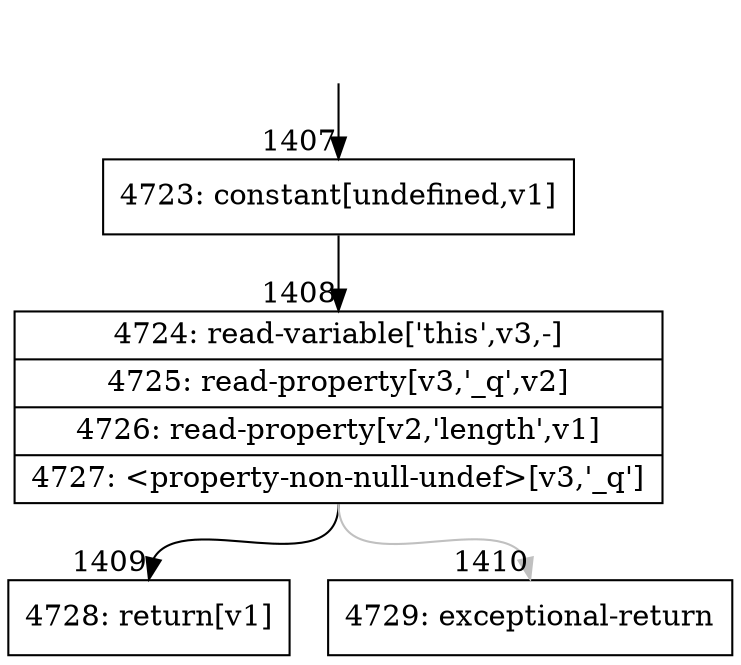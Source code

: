 digraph {
rankdir="TD"
BB_entry84[shape=none,label=""];
BB_entry84 -> BB1407 [tailport=s, headport=n, headlabel="    1407"]
BB1407 [shape=record label="{4723: constant[undefined,v1]}" ] 
BB1407 -> BB1408 [tailport=s, headport=n, headlabel="      1408"]
BB1408 [shape=record label="{4724: read-variable['this',v3,-]|4725: read-property[v3,'_q',v2]|4726: read-property[v2,'length',v1]|4727: \<property-non-null-undef\>[v3,'_q']}" ] 
BB1408 -> BB1409 [tailport=s, headport=n, headlabel="      1409"]
BB1408 -> BB1410 [tailport=s, headport=n, color=gray, headlabel="      1410"]
BB1409 [shape=record label="{4728: return[v1]}" ] 
BB1410 [shape=record label="{4729: exceptional-return}" ] 
//#$~ 2314
}
